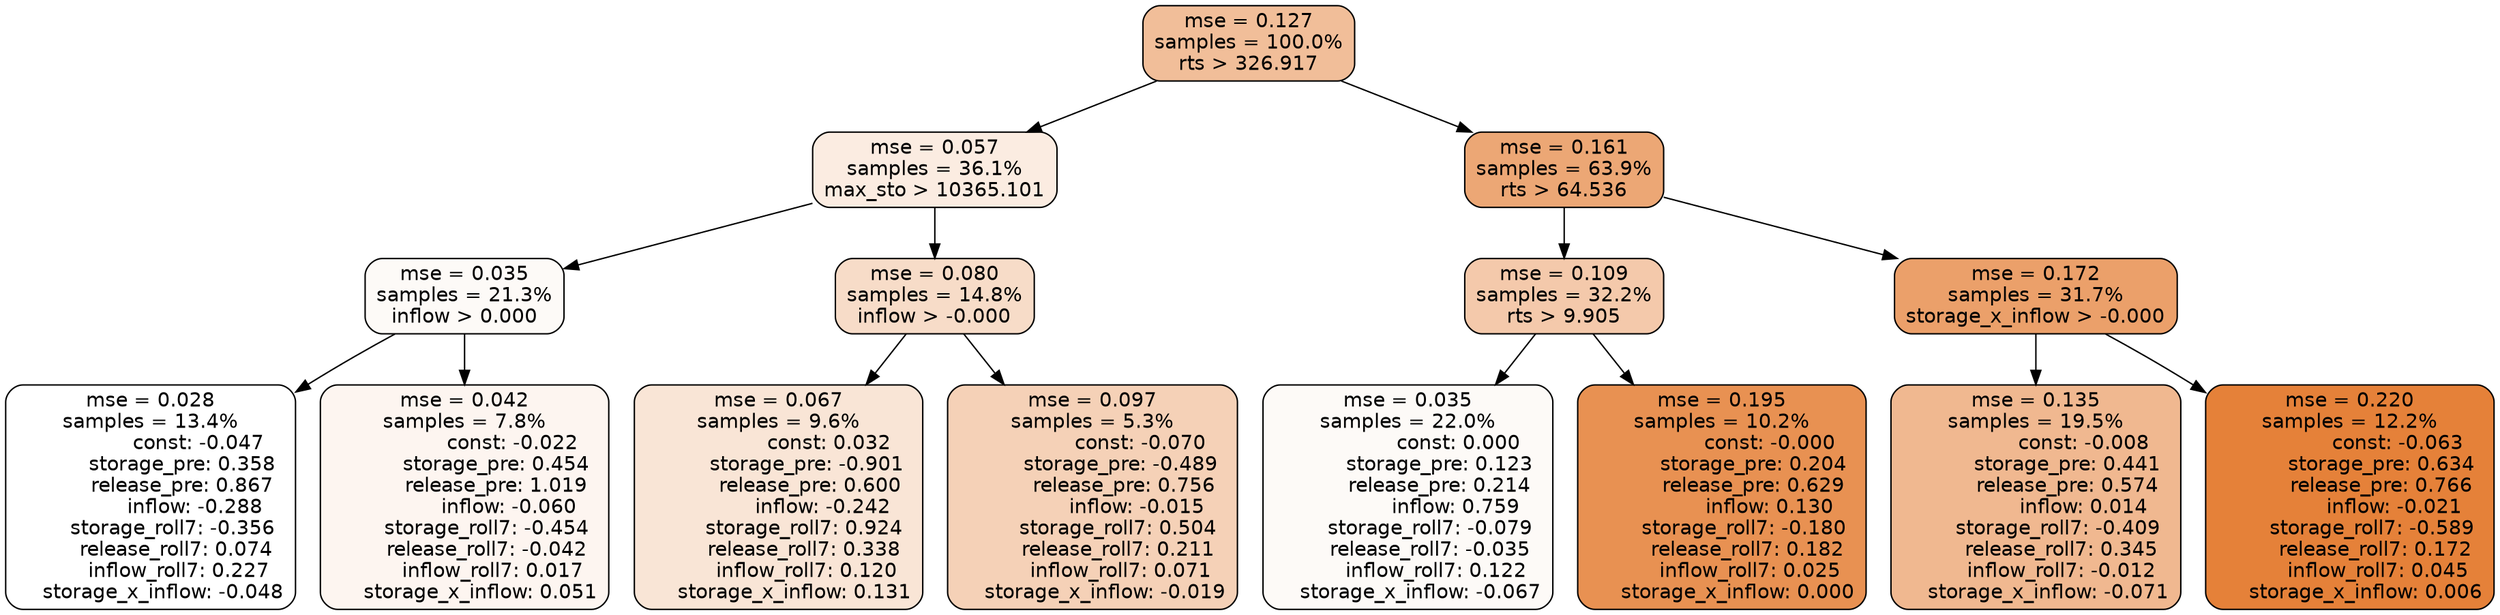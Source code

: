 digraph tree {
node [shape=rectangle, style="filled, rounded", color="black", fontname=helvetica] ;
edge [fontname=helvetica] ;
	"0" [label="mse = 0.127
samples = 100.0%
rts > 326.917", fillcolor="#f1be99"]
	"8" [label="mse = 0.057
samples = 36.1%
max_sto > 10365.101", fillcolor="#fbece1"]
	"1" [label="mse = 0.161
samples = 63.9%
rts > 64.536", fillcolor="#eca775"]
	"9" [label="mse = 0.035
samples = 21.3%
inflow > 0.000", fillcolor="#fdfaf7"]
	"12" [label="mse = 0.080
samples = 14.8%
inflow > -0.000", fillcolor="#f7dcc8"]
	"2" [label="mse = 0.109
samples = 32.2%
rts > 9.905", fillcolor="#f4c9ab"]
	"5" [label="mse = 0.172
samples = 31.7%
storage_x_inflow > -0.000", fillcolor="#eba06a"]
	"10" [label="mse = 0.028
samples = 13.4%
               const: -0.047
          storage_pre: 0.358
          release_pre: 0.867
              inflow: -0.288
       storage_roll7: -0.356
        release_roll7: 0.074
         inflow_roll7: 0.227
    storage_x_inflow: -0.048", fillcolor="#ffffff"]
	"11" [label="mse = 0.042
samples = 7.8%
               const: -0.022
          storage_pre: 0.454
          release_pre: 1.019
              inflow: -0.060
       storage_roll7: -0.454
       release_roll7: -0.042
         inflow_roll7: 0.017
     storage_x_inflow: 0.051", fillcolor="#fdf5f0"]
	"13" [label="mse = 0.067
samples = 9.6%
                const: 0.032
         storage_pre: -0.901
          release_pre: 0.600
              inflow: -0.242
        storage_roll7: 0.924
        release_roll7: 0.338
         inflow_roll7: 0.120
     storage_x_inflow: 0.131", fillcolor="#f9e5d6"]
	"14" [label="mse = 0.097
samples = 5.3%
               const: -0.070
         storage_pre: -0.489
          release_pre: 0.756
              inflow: -0.015
        storage_roll7: 0.504
        release_roll7: 0.211
         inflow_roll7: 0.071
    storage_x_inflow: -0.019", fillcolor="#f5d1b7"]
	"3" [label="mse = 0.035
samples = 22.0%
                const: 0.000
          storage_pre: 0.123
          release_pre: 0.214
               inflow: 0.759
       storage_roll7: -0.079
       release_roll7: -0.035
         inflow_roll7: 0.122
    storage_x_inflow: -0.067", fillcolor="#fdfaf7"]
	"4" [label="mse = 0.195
samples = 10.2%
               const: -0.000
          storage_pre: 0.204
          release_pre: 0.629
               inflow: 0.130
       storage_roll7: -0.180
        release_roll7: 0.182
         inflow_roll7: 0.025
     storage_x_inflow: 0.000", fillcolor="#e89152"]
	"6" [label="mse = 0.135
samples = 19.5%
               const: -0.008
          storage_pre: 0.441
          release_pre: 0.574
               inflow: 0.014
       storage_roll7: -0.409
        release_roll7: 0.345
        inflow_roll7: -0.012
    storage_x_inflow: -0.071", fillcolor="#f0b890"]
	"7" [label="mse = 0.220
samples = 12.2%
               const: -0.063
          storage_pre: 0.634
          release_pre: 0.766
              inflow: -0.021
       storage_roll7: -0.589
        release_roll7: 0.172
         inflow_roll7: 0.045
     storage_x_inflow: 0.006", fillcolor="#e58139"]

	"0" -> "1"
	"0" -> "8"
	"8" -> "9"
	"8" -> "12"
	"1" -> "2"
	"1" -> "5"
	"9" -> "10"
	"9" -> "11"
	"12" -> "13"
	"12" -> "14"
	"2" -> "3"
	"2" -> "4"
	"5" -> "6"
	"5" -> "7"
}